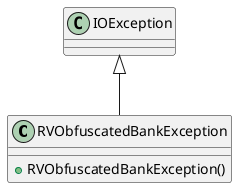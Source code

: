@startuml
class RVObfuscatedBankException {
    + RVObfuscatedBankException()
}
IOException <|-- RVObfuscatedBankException
@enduml
